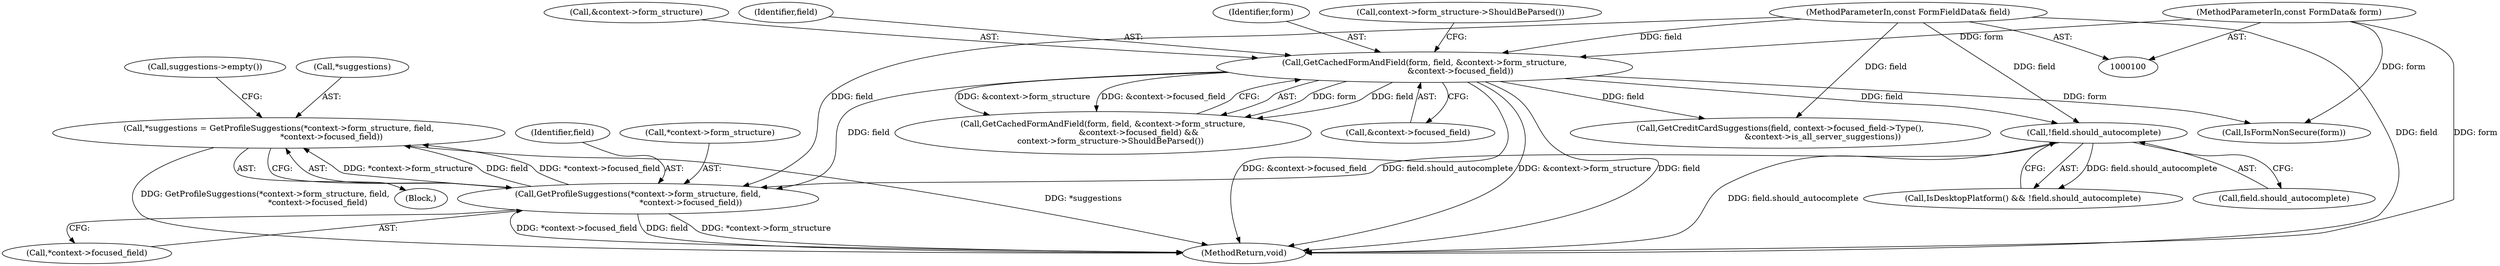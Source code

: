digraph "0_Chrome_b025e82307a8490501bb030266cd955c391abcb7@pointer" {
"1000225" [label="(Call,*suggestions = GetProfileSuggestions(*context->form_structure, field,\n                                         *context->focused_field))"];
"1000228" [label="(Call,GetProfileSuggestions(*context->form_structure, field,\n                                         *context->focused_field))"];
"1000118" [label="(Call,GetCachedFormAndField(form, field, &context->form_structure,\n                            &context->focused_field))"];
"1000101" [label="(MethodParameterIn,const FormData& form)"];
"1000102" [label="(MethodParameterIn,const FormFieldData& field)"];
"1000214" [label="(Call,!field.should_autocomplete)"];
"1000226" [label="(Call,*suggestions)"];
"1000206" [label="(Block,)"];
"1000184" [label="(Call,GetCreditCardSuggestions(field, context->focused_field->Type(),\n                                 &context->is_all_server_suggestions))"];
"1000117" [label="(Call,GetCachedFormAndField(form, field, &context->form_structure,\n                            &context->focused_field) &&\n      context->form_structure->ShouldBeParsed())"];
"1000125" [label="(Call,&context->focused_field)"];
"1000102" [label="(MethodParameterIn,const FormFieldData& field)"];
"1000101" [label="(MethodParameterIn,const FormData& form)"];
"1000120" [label="(Identifier,field)"];
"1000225" [label="(Call,*suggestions = GetProfileSuggestions(*context->form_structure, field,\n                                         *context->focused_field))"];
"1000212" [label="(Call,IsDesktopPlatform() && !field.should_autocomplete)"];
"1000119" [label="(Identifier,form)"];
"1000118" [label="(Call,GetCachedFormAndField(form, field, &context->form_structure,\n                            &context->focused_field))"];
"1000129" [label="(Call,context->form_structure->ShouldBeParsed())"];
"1000260" [label="(MethodReturn,void)"];
"1000156" [label="(Call,IsFormNonSecure(form))"];
"1000241" [label="(Call,suggestions->empty())"];
"1000228" [label="(Call,GetProfileSuggestions(*context->form_structure, field,\n                                         *context->focused_field))"];
"1000214" [label="(Call,!field.should_autocomplete)"];
"1000234" [label="(Call,*context->focused_field)"];
"1000233" [label="(Identifier,field)"];
"1000215" [label="(Call,field.should_autocomplete)"];
"1000229" [label="(Call,*context->form_structure)"];
"1000121" [label="(Call,&context->form_structure)"];
"1000225" -> "1000206"  [label="AST: "];
"1000225" -> "1000228"  [label="CFG: "];
"1000226" -> "1000225"  [label="AST: "];
"1000228" -> "1000225"  [label="AST: "];
"1000241" -> "1000225"  [label="CFG: "];
"1000225" -> "1000260"  [label="DDG: *suggestions"];
"1000225" -> "1000260"  [label="DDG: GetProfileSuggestions(*context->form_structure, field,\n                                         *context->focused_field)"];
"1000228" -> "1000225"  [label="DDG: *context->form_structure"];
"1000228" -> "1000225"  [label="DDG: field"];
"1000228" -> "1000225"  [label="DDG: *context->focused_field"];
"1000228" -> "1000234"  [label="CFG: "];
"1000229" -> "1000228"  [label="AST: "];
"1000233" -> "1000228"  [label="AST: "];
"1000234" -> "1000228"  [label="AST: "];
"1000228" -> "1000260"  [label="DDG: field"];
"1000228" -> "1000260"  [label="DDG: *context->form_structure"];
"1000228" -> "1000260"  [label="DDG: *context->focused_field"];
"1000118" -> "1000228"  [label="DDG: field"];
"1000214" -> "1000228"  [label="DDG: field.should_autocomplete"];
"1000102" -> "1000228"  [label="DDG: field"];
"1000118" -> "1000117"  [label="AST: "];
"1000118" -> "1000125"  [label="CFG: "];
"1000119" -> "1000118"  [label="AST: "];
"1000120" -> "1000118"  [label="AST: "];
"1000121" -> "1000118"  [label="AST: "];
"1000125" -> "1000118"  [label="AST: "];
"1000129" -> "1000118"  [label="CFG: "];
"1000117" -> "1000118"  [label="CFG: "];
"1000118" -> "1000260"  [label="DDG: &context->focused_field"];
"1000118" -> "1000260"  [label="DDG: &context->form_structure"];
"1000118" -> "1000260"  [label="DDG: field"];
"1000118" -> "1000117"  [label="DDG: form"];
"1000118" -> "1000117"  [label="DDG: field"];
"1000118" -> "1000117"  [label="DDG: &context->form_structure"];
"1000118" -> "1000117"  [label="DDG: &context->focused_field"];
"1000101" -> "1000118"  [label="DDG: form"];
"1000102" -> "1000118"  [label="DDG: field"];
"1000118" -> "1000156"  [label="DDG: form"];
"1000118" -> "1000184"  [label="DDG: field"];
"1000118" -> "1000214"  [label="DDG: field"];
"1000101" -> "1000100"  [label="AST: "];
"1000101" -> "1000260"  [label="DDG: form"];
"1000101" -> "1000156"  [label="DDG: form"];
"1000102" -> "1000100"  [label="AST: "];
"1000102" -> "1000260"  [label="DDG: field"];
"1000102" -> "1000184"  [label="DDG: field"];
"1000102" -> "1000214"  [label="DDG: field"];
"1000214" -> "1000212"  [label="AST: "];
"1000214" -> "1000215"  [label="CFG: "];
"1000215" -> "1000214"  [label="AST: "];
"1000212" -> "1000214"  [label="CFG: "];
"1000214" -> "1000260"  [label="DDG: field.should_autocomplete"];
"1000214" -> "1000212"  [label="DDG: field.should_autocomplete"];
}
